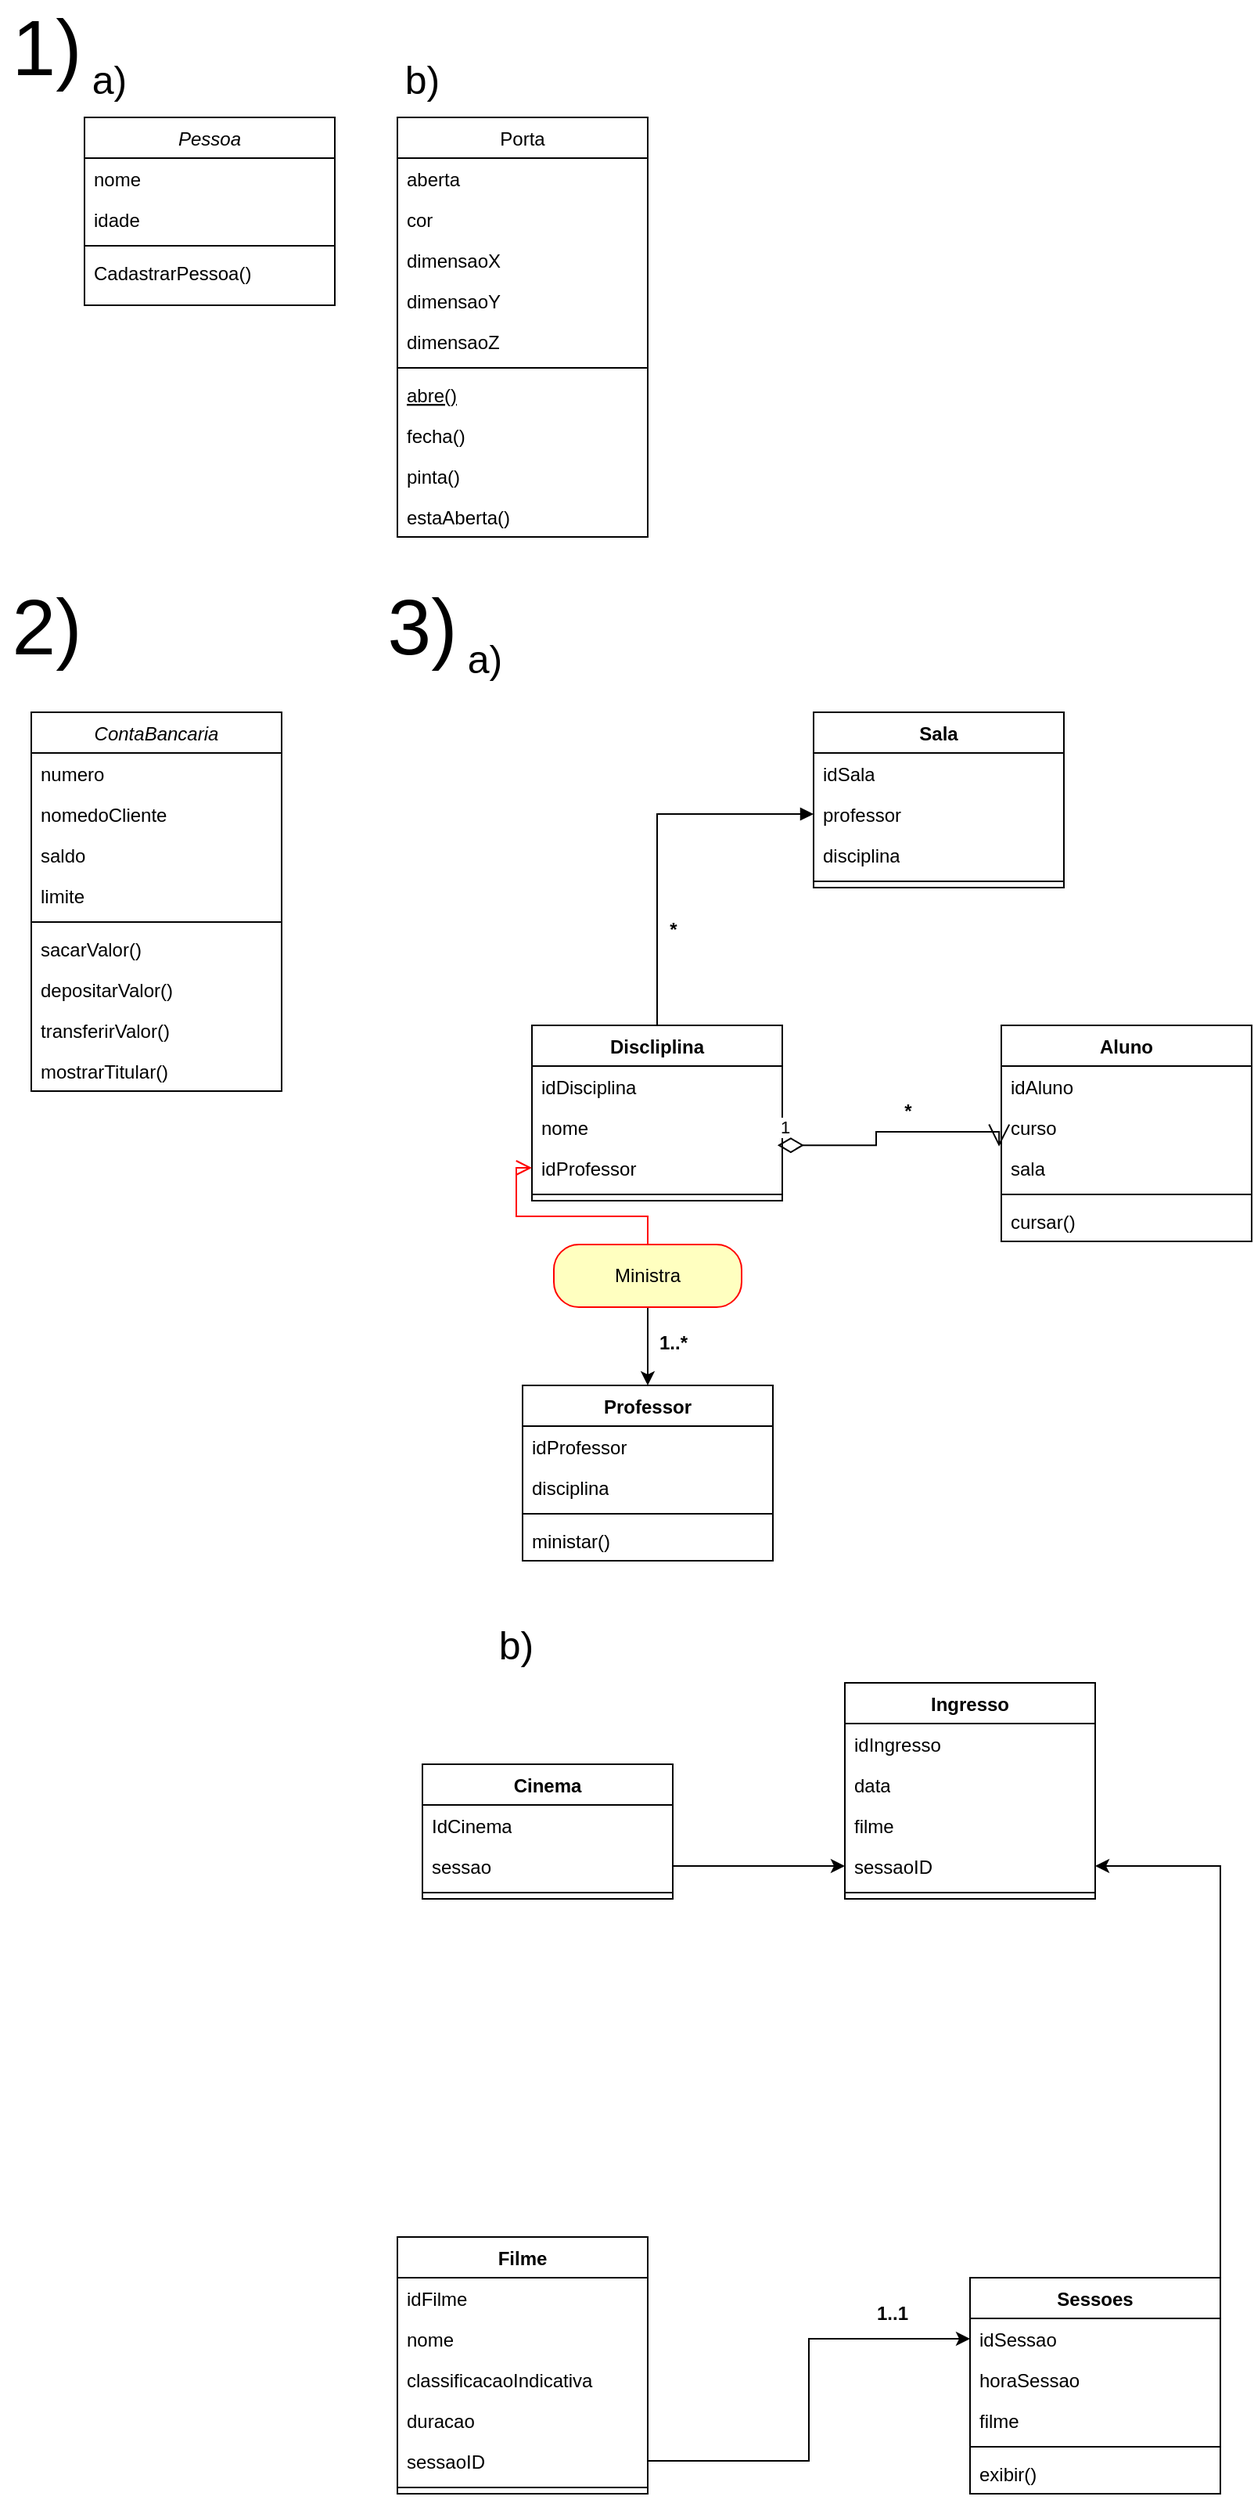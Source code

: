 <mxfile version="26.1.0">
  <diagram id="C5RBs43oDa-KdzZeNtuy" name="Page-1">
    <mxGraphModel dx="949" dy="1942" grid="1" gridSize="10" guides="1" tooltips="1" connect="1" arrows="1" fold="1" page="1" pageScale="1" pageWidth="827" pageHeight="1169" math="0" shadow="0">
      <root>
        <mxCell id="WIyWlLk6GJQsqaUBKTNV-0" />
        <mxCell id="WIyWlLk6GJQsqaUBKTNV-1" parent="WIyWlLk6GJQsqaUBKTNV-0" />
        <mxCell id="zkfFHV4jXpPFQw0GAbJ--0" value="Pessoa" style="swimlane;fontStyle=2;align=center;verticalAlign=top;childLayout=stackLayout;horizontal=1;startSize=26;horizontalStack=0;resizeParent=1;resizeLast=0;collapsible=1;marginBottom=0;rounded=0;shadow=0;strokeWidth=1;" parent="WIyWlLk6GJQsqaUBKTNV-1" vertex="1">
          <mxGeometry x="54" y="-1090" width="160" height="120" as="geometry">
            <mxRectangle x="230" y="140" width="160" height="26" as="alternateBounds" />
          </mxGeometry>
        </mxCell>
        <mxCell id="zkfFHV4jXpPFQw0GAbJ--1" value="nome&#xa;" style="text;align=left;verticalAlign=top;spacingLeft=4;spacingRight=4;overflow=hidden;rotatable=0;points=[[0,0.5],[1,0.5]];portConstraint=eastwest;" parent="zkfFHV4jXpPFQw0GAbJ--0" vertex="1">
          <mxGeometry y="26" width="160" height="26" as="geometry" />
        </mxCell>
        <mxCell id="zkfFHV4jXpPFQw0GAbJ--2" value="idade" style="text;align=left;verticalAlign=top;spacingLeft=4;spacingRight=4;overflow=hidden;rotatable=0;points=[[0,0.5],[1,0.5]];portConstraint=eastwest;rounded=0;shadow=0;html=0;" parent="zkfFHV4jXpPFQw0GAbJ--0" vertex="1">
          <mxGeometry y="52" width="160" height="26" as="geometry" />
        </mxCell>
        <mxCell id="zkfFHV4jXpPFQw0GAbJ--4" value="" style="line;html=1;strokeWidth=1;align=left;verticalAlign=middle;spacingTop=-1;spacingLeft=3;spacingRight=3;rotatable=0;labelPosition=right;points=[];portConstraint=eastwest;" parent="zkfFHV4jXpPFQw0GAbJ--0" vertex="1">
          <mxGeometry y="78" width="160" height="8" as="geometry" />
        </mxCell>
        <mxCell id="zkfFHV4jXpPFQw0GAbJ--5" value="CadastrarPessoa()" style="text;align=left;verticalAlign=top;spacingLeft=4;spacingRight=4;overflow=hidden;rotatable=0;points=[[0,0.5],[1,0.5]];portConstraint=eastwest;" parent="zkfFHV4jXpPFQw0GAbJ--0" vertex="1">
          <mxGeometry y="86" width="160" height="26" as="geometry" />
        </mxCell>
        <mxCell id="zkfFHV4jXpPFQw0GAbJ--6" value="Porta" style="swimlane;fontStyle=0;align=center;verticalAlign=top;childLayout=stackLayout;horizontal=1;startSize=26;horizontalStack=0;resizeParent=1;resizeLast=0;collapsible=1;marginBottom=0;rounded=0;shadow=0;strokeWidth=1;" parent="WIyWlLk6GJQsqaUBKTNV-1" vertex="1">
          <mxGeometry x="254" y="-1090" width="160" height="268" as="geometry">
            <mxRectangle x="130" y="380" width="160" height="26" as="alternateBounds" />
          </mxGeometry>
        </mxCell>
        <mxCell id="zkfFHV4jXpPFQw0GAbJ--7" value="aberta" style="text;align=left;verticalAlign=top;spacingLeft=4;spacingRight=4;overflow=hidden;rotatable=0;points=[[0,0.5],[1,0.5]];portConstraint=eastwest;" parent="zkfFHV4jXpPFQw0GAbJ--6" vertex="1">
          <mxGeometry y="26" width="160" height="26" as="geometry" />
        </mxCell>
        <mxCell id="zkfFHV4jXpPFQw0GAbJ--8" value="cor" style="text;align=left;verticalAlign=top;spacingLeft=4;spacingRight=4;overflow=hidden;rotatable=0;points=[[0,0.5],[1,0.5]];portConstraint=eastwest;rounded=0;shadow=0;html=0;" parent="zkfFHV4jXpPFQw0GAbJ--6" vertex="1">
          <mxGeometry y="52" width="160" height="26" as="geometry" />
        </mxCell>
        <mxCell id="nE7oXFHT_7Qgai8hMC7--0" value="dimensaoX" style="text;align=left;verticalAlign=top;spacingLeft=4;spacingRight=4;overflow=hidden;rotatable=0;points=[[0,0.5],[1,0.5]];portConstraint=eastwest;rounded=0;shadow=0;html=0;" vertex="1" parent="zkfFHV4jXpPFQw0GAbJ--6">
          <mxGeometry y="78" width="160" height="26" as="geometry" />
        </mxCell>
        <mxCell id="nE7oXFHT_7Qgai8hMC7--1" value="dimensaoY" style="text;align=left;verticalAlign=top;spacingLeft=4;spacingRight=4;overflow=hidden;rotatable=0;points=[[0,0.5],[1,0.5]];portConstraint=eastwest;rounded=0;shadow=0;html=0;" vertex="1" parent="zkfFHV4jXpPFQw0GAbJ--6">
          <mxGeometry y="104" width="160" height="26" as="geometry" />
        </mxCell>
        <mxCell id="nE7oXFHT_7Qgai8hMC7--2" value="dimensaoZ" style="text;align=left;verticalAlign=top;spacingLeft=4;spacingRight=4;overflow=hidden;rotatable=0;points=[[0,0.5],[1,0.5]];portConstraint=eastwest;rounded=0;shadow=0;html=0;" vertex="1" parent="zkfFHV4jXpPFQw0GAbJ--6">
          <mxGeometry y="130" width="160" height="26" as="geometry" />
        </mxCell>
        <mxCell id="zkfFHV4jXpPFQw0GAbJ--9" value="" style="line;html=1;strokeWidth=1;align=left;verticalAlign=middle;spacingTop=-1;spacingLeft=3;spacingRight=3;rotatable=0;labelPosition=right;points=[];portConstraint=eastwest;" parent="zkfFHV4jXpPFQw0GAbJ--6" vertex="1">
          <mxGeometry y="156" width="160" height="8" as="geometry" />
        </mxCell>
        <mxCell id="zkfFHV4jXpPFQw0GAbJ--10" value="abre()" style="text;align=left;verticalAlign=top;spacingLeft=4;spacingRight=4;overflow=hidden;rotatable=0;points=[[0,0.5],[1,0.5]];portConstraint=eastwest;fontStyle=4" parent="zkfFHV4jXpPFQw0GAbJ--6" vertex="1">
          <mxGeometry y="164" width="160" height="26" as="geometry" />
        </mxCell>
        <mxCell id="zkfFHV4jXpPFQw0GAbJ--11" value="fecha()" style="text;align=left;verticalAlign=top;spacingLeft=4;spacingRight=4;overflow=hidden;rotatable=0;points=[[0,0.5],[1,0.5]];portConstraint=eastwest;" parent="zkfFHV4jXpPFQw0GAbJ--6" vertex="1">
          <mxGeometry y="190" width="160" height="26" as="geometry" />
        </mxCell>
        <mxCell id="nE7oXFHT_7Qgai8hMC7--3" value="pinta()" style="text;align=left;verticalAlign=top;spacingLeft=4;spacingRight=4;overflow=hidden;rotatable=0;points=[[0,0.5],[1,0.5]];portConstraint=eastwest;" vertex="1" parent="zkfFHV4jXpPFQw0GAbJ--6">
          <mxGeometry y="216" width="160" height="26" as="geometry" />
        </mxCell>
        <mxCell id="nE7oXFHT_7Qgai8hMC7--4" value="estaAberta()" style="text;align=left;verticalAlign=top;spacingLeft=4;spacingRight=4;overflow=hidden;rotatable=0;points=[[0,0.5],[1,0.5]];portConstraint=eastwest;" vertex="1" parent="zkfFHV4jXpPFQw0GAbJ--6">
          <mxGeometry y="242" width="160" height="26" as="geometry" />
        </mxCell>
        <mxCell id="nE7oXFHT_7Qgai8hMC7--5" value="&lt;span style=&quot;font-size: 50px;&quot;&gt;1)&lt;/span&gt;" style="text;html=1;align=center;verticalAlign=middle;whiteSpace=wrap;rounded=0;" vertex="1" parent="WIyWlLk6GJQsqaUBKTNV-1">
          <mxGeometry y="-1150" width="60" height="30" as="geometry" />
        </mxCell>
        <mxCell id="nE7oXFHT_7Qgai8hMC7--8" value="&lt;font style=&quot;font-size: 25px;&quot;&gt;a)&lt;/font&gt;" style="text;html=1;align=center;verticalAlign=middle;whiteSpace=wrap;rounded=0;" vertex="1" parent="WIyWlLk6GJQsqaUBKTNV-1">
          <mxGeometry x="40" y="-1130" width="60" height="30" as="geometry" />
        </mxCell>
        <mxCell id="nE7oXFHT_7Qgai8hMC7--9" value="&lt;font style=&quot;font-size: 25px;&quot;&gt;b)&lt;/font&gt;" style="text;html=1;align=center;verticalAlign=middle;whiteSpace=wrap;rounded=0;" vertex="1" parent="WIyWlLk6GJQsqaUBKTNV-1">
          <mxGeometry x="240" y="-1130" width="60" height="30" as="geometry" />
        </mxCell>
        <mxCell id="nE7oXFHT_7Qgai8hMC7--10" value="&lt;span style=&quot;font-size: 50px;&quot;&gt;2&lt;/span&gt;&lt;span style=&quot;font-size: 50px; background-color: transparent; color: light-dark(rgb(0, 0, 0), rgb(255, 255, 255));&quot;&gt;)&lt;/span&gt;" style="text;html=1;align=center;verticalAlign=middle;whiteSpace=wrap;rounded=0;" vertex="1" parent="WIyWlLk6GJQsqaUBKTNV-1">
          <mxGeometry y="-780" width="60" height="30" as="geometry" />
        </mxCell>
        <mxCell id="nE7oXFHT_7Qgai8hMC7--11" value="&lt;span style=&quot;font-weight: normal;&quot;&gt;&lt;i&gt;ContaBancaria&lt;/i&gt;&lt;/span&gt;" style="swimlane;fontStyle=1;align=center;verticalAlign=top;childLayout=stackLayout;horizontal=1;startSize=26;horizontalStack=0;resizeParent=1;resizeParentMax=0;resizeLast=0;collapsible=1;marginBottom=0;whiteSpace=wrap;html=1;" vertex="1" parent="WIyWlLk6GJQsqaUBKTNV-1">
          <mxGeometry x="20" y="-710" width="160" height="242" as="geometry" />
        </mxCell>
        <mxCell id="nE7oXFHT_7Qgai8hMC7--12" value="numero" style="text;strokeColor=none;fillColor=none;align=left;verticalAlign=top;spacingLeft=4;spacingRight=4;overflow=hidden;rotatable=0;points=[[0,0.5],[1,0.5]];portConstraint=eastwest;whiteSpace=wrap;html=1;" vertex="1" parent="nE7oXFHT_7Qgai8hMC7--11">
          <mxGeometry y="26" width="160" height="26" as="geometry" />
        </mxCell>
        <mxCell id="nE7oXFHT_7Qgai8hMC7--15" value="nomedoCliente" style="text;strokeColor=none;fillColor=none;align=left;verticalAlign=top;spacingLeft=4;spacingRight=4;overflow=hidden;rotatable=0;points=[[0,0.5],[1,0.5]];portConstraint=eastwest;whiteSpace=wrap;html=1;" vertex="1" parent="nE7oXFHT_7Qgai8hMC7--11">
          <mxGeometry y="52" width="160" height="26" as="geometry" />
        </mxCell>
        <mxCell id="nE7oXFHT_7Qgai8hMC7--16" value="saldo&lt;div&gt;&lt;br&gt;&lt;/div&gt;" style="text;strokeColor=none;fillColor=none;align=left;verticalAlign=top;spacingLeft=4;spacingRight=4;overflow=hidden;rotatable=0;points=[[0,0.5],[1,0.5]];portConstraint=eastwest;whiteSpace=wrap;html=1;" vertex="1" parent="nE7oXFHT_7Qgai8hMC7--11">
          <mxGeometry y="78" width="160" height="26" as="geometry" />
        </mxCell>
        <mxCell id="nE7oXFHT_7Qgai8hMC7--17" value="&lt;div&gt;limite&lt;/div&gt;" style="text;strokeColor=none;fillColor=none;align=left;verticalAlign=top;spacingLeft=4;spacingRight=4;overflow=hidden;rotatable=0;points=[[0,0.5],[1,0.5]];portConstraint=eastwest;whiteSpace=wrap;html=1;" vertex="1" parent="nE7oXFHT_7Qgai8hMC7--11">
          <mxGeometry y="104" width="160" height="26" as="geometry" />
        </mxCell>
        <mxCell id="nE7oXFHT_7Qgai8hMC7--13" value="" style="line;strokeWidth=1;fillColor=none;align=left;verticalAlign=middle;spacingTop=-1;spacingLeft=3;spacingRight=3;rotatable=0;labelPosition=right;points=[];portConstraint=eastwest;strokeColor=inherit;" vertex="1" parent="nE7oXFHT_7Qgai8hMC7--11">
          <mxGeometry y="130" width="160" height="8" as="geometry" />
        </mxCell>
        <mxCell id="nE7oXFHT_7Qgai8hMC7--14" value="sacarValor()" style="text;strokeColor=none;fillColor=none;align=left;verticalAlign=top;spacingLeft=4;spacingRight=4;overflow=hidden;rotatable=0;points=[[0,0.5],[1,0.5]];portConstraint=eastwest;whiteSpace=wrap;html=1;" vertex="1" parent="nE7oXFHT_7Qgai8hMC7--11">
          <mxGeometry y="138" width="160" height="26" as="geometry" />
        </mxCell>
        <mxCell id="nE7oXFHT_7Qgai8hMC7--18" value="depositarValor()" style="text;strokeColor=none;fillColor=none;align=left;verticalAlign=top;spacingLeft=4;spacingRight=4;overflow=hidden;rotatable=0;points=[[0,0.5],[1,0.5]];portConstraint=eastwest;whiteSpace=wrap;html=1;" vertex="1" parent="nE7oXFHT_7Qgai8hMC7--11">
          <mxGeometry y="164" width="160" height="26" as="geometry" />
        </mxCell>
        <mxCell id="nE7oXFHT_7Qgai8hMC7--19" value="transferirValor()" style="text;strokeColor=none;fillColor=none;align=left;verticalAlign=top;spacingLeft=4;spacingRight=4;overflow=hidden;rotatable=0;points=[[0,0.5],[1,0.5]];portConstraint=eastwest;whiteSpace=wrap;html=1;" vertex="1" parent="nE7oXFHT_7Qgai8hMC7--11">
          <mxGeometry y="190" width="160" height="26" as="geometry" />
        </mxCell>
        <mxCell id="nE7oXFHT_7Qgai8hMC7--20" value="mostrarTitular()" style="text;strokeColor=none;fillColor=none;align=left;verticalAlign=top;spacingLeft=4;spacingRight=4;overflow=hidden;rotatable=0;points=[[0,0.5],[1,0.5]];portConstraint=eastwest;whiteSpace=wrap;html=1;" vertex="1" parent="nE7oXFHT_7Qgai8hMC7--11">
          <mxGeometry y="216" width="160" height="26" as="geometry" />
        </mxCell>
        <mxCell id="nE7oXFHT_7Qgai8hMC7--21" value="&lt;span style=&quot;font-size: 50px;&quot;&gt;3)&lt;/span&gt;" style="text;html=1;align=center;verticalAlign=middle;whiteSpace=wrap;rounded=0;" vertex="1" parent="WIyWlLk6GJQsqaUBKTNV-1">
          <mxGeometry x="240" y="-780" width="60" height="30" as="geometry" />
        </mxCell>
        <mxCell id="nE7oXFHT_7Qgai8hMC7--22" value="&lt;font style=&quot;font-size: 25px;&quot;&gt;a)&lt;/font&gt;" style="text;html=1;align=center;verticalAlign=middle;whiteSpace=wrap;rounded=0;" vertex="1" parent="WIyWlLk6GJQsqaUBKTNV-1">
          <mxGeometry x="280" y="-760" width="60" height="30" as="geometry" />
        </mxCell>
        <mxCell id="nE7oXFHT_7Qgai8hMC7--24" value="Sala" style="swimlane;fontStyle=1;align=center;verticalAlign=top;childLayout=stackLayout;horizontal=1;startSize=26;horizontalStack=0;resizeParent=1;resizeParentMax=0;resizeLast=0;collapsible=1;marginBottom=0;whiteSpace=wrap;html=1;" vertex="1" parent="WIyWlLk6GJQsqaUBKTNV-1">
          <mxGeometry x="520" y="-710" width="160" height="112" as="geometry" />
        </mxCell>
        <mxCell id="nE7oXFHT_7Qgai8hMC7--25" value="idSala" style="text;strokeColor=none;fillColor=none;align=left;verticalAlign=top;spacingLeft=4;spacingRight=4;overflow=hidden;rotatable=0;points=[[0,0.5],[1,0.5]];portConstraint=eastwest;whiteSpace=wrap;html=1;" vertex="1" parent="nE7oXFHT_7Qgai8hMC7--24">
          <mxGeometry y="26" width="160" height="26" as="geometry" />
        </mxCell>
        <mxCell id="nE7oXFHT_7Qgai8hMC7--36" value="professor" style="text;strokeColor=none;fillColor=none;align=left;verticalAlign=top;spacingLeft=4;spacingRight=4;overflow=hidden;rotatable=0;points=[[0,0.5],[1,0.5]];portConstraint=eastwest;whiteSpace=wrap;html=1;" vertex="1" parent="nE7oXFHT_7Qgai8hMC7--24">
          <mxGeometry y="52" width="160" height="26" as="geometry" />
        </mxCell>
        <mxCell id="nE7oXFHT_7Qgai8hMC7--35" value="disciplina" style="text;strokeColor=none;fillColor=none;align=left;verticalAlign=top;spacingLeft=4;spacingRight=4;overflow=hidden;rotatable=0;points=[[0,0.5],[1,0.5]];portConstraint=eastwest;whiteSpace=wrap;html=1;" vertex="1" parent="nE7oXFHT_7Qgai8hMC7--24">
          <mxGeometry y="78" width="160" height="26" as="geometry" />
        </mxCell>
        <mxCell id="nE7oXFHT_7Qgai8hMC7--26" value="" style="line;strokeWidth=1;fillColor=none;align=left;verticalAlign=middle;spacingTop=-1;spacingLeft=3;spacingRight=3;rotatable=0;labelPosition=right;points=[];portConstraint=eastwest;strokeColor=inherit;" vertex="1" parent="nE7oXFHT_7Qgai8hMC7--24">
          <mxGeometry y="104" width="160" height="8" as="geometry" />
        </mxCell>
        <mxCell id="nE7oXFHT_7Qgai8hMC7--28" value="Discliplina" style="swimlane;fontStyle=1;align=center;verticalAlign=top;childLayout=stackLayout;horizontal=1;startSize=26;horizontalStack=0;resizeParent=1;resizeParentMax=0;resizeLast=0;collapsible=1;marginBottom=0;whiteSpace=wrap;html=1;" vertex="1" parent="WIyWlLk6GJQsqaUBKTNV-1">
          <mxGeometry x="340" y="-510" width="160" height="112" as="geometry" />
        </mxCell>
        <mxCell id="nE7oXFHT_7Qgai8hMC7--37" value="" style="endArrow=block;endFill=1;html=1;edgeStyle=orthogonalEdgeStyle;align=left;verticalAlign=top;rounded=0;entryX=0;entryY=0.5;entryDx=0;entryDy=0;" edge="1" parent="nE7oXFHT_7Qgai8hMC7--28" target="nE7oXFHT_7Qgai8hMC7--36">
          <mxGeometry x="-1" relative="1" as="geometry">
            <mxPoint x="80" as="sourcePoint" />
            <mxPoint x="240" y="10" as="targetPoint" />
            <Array as="points">
              <mxPoint x="80" y="-135" />
            </Array>
          </mxGeometry>
        </mxCell>
        <mxCell id="nE7oXFHT_7Qgai8hMC7--29" value="idDisciplina" style="text;strokeColor=none;fillColor=none;align=left;verticalAlign=top;spacingLeft=4;spacingRight=4;overflow=hidden;rotatable=0;points=[[0,0.5],[1,0.5]];portConstraint=eastwest;whiteSpace=wrap;html=1;" vertex="1" parent="nE7oXFHT_7Qgai8hMC7--28">
          <mxGeometry y="26" width="160" height="26" as="geometry" />
        </mxCell>
        <mxCell id="nE7oXFHT_7Qgai8hMC7--34" value="nome" style="text;strokeColor=none;fillColor=none;align=left;verticalAlign=top;spacingLeft=4;spacingRight=4;overflow=hidden;rotatable=0;points=[[0,0.5],[1,0.5]];portConstraint=eastwest;whiteSpace=wrap;html=1;" vertex="1" parent="nE7oXFHT_7Qgai8hMC7--28">
          <mxGeometry y="52" width="160" height="26" as="geometry" />
        </mxCell>
        <mxCell id="nE7oXFHT_7Qgai8hMC7--32" value="idProfessor" style="text;strokeColor=none;fillColor=none;align=left;verticalAlign=top;spacingLeft=4;spacingRight=4;overflow=hidden;rotatable=0;points=[[0,0.5],[1,0.5]];portConstraint=eastwest;whiteSpace=wrap;html=1;" vertex="1" parent="nE7oXFHT_7Qgai8hMC7--28">
          <mxGeometry y="78" width="160" height="26" as="geometry" />
        </mxCell>
        <mxCell id="nE7oXFHT_7Qgai8hMC7--30" value="" style="line;strokeWidth=1;fillColor=none;align=left;verticalAlign=middle;spacingTop=-1;spacingLeft=3;spacingRight=3;rotatable=0;labelPosition=right;points=[];portConstraint=eastwest;strokeColor=inherit;" vertex="1" parent="nE7oXFHT_7Qgai8hMC7--28">
          <mxGeometry y="104" width="160" height="8" as="geometry" />
        </mxCell>
        <mxCell id="nE7oXFHT_7Qgai8hMC7--39" value="*" style="text;align=center;fontStyle=1;verticalAlign=middle;spacingLeft=3;spacingRight=3;strokeColor=none;rotatable=0;points=[[0,0.5],[1,0.5]];portConstraint=eastwest;html=1;" vertex="1" parent="WIyWlLk6GJQsqaUBKTNV-1">
          <mxGeometry x="390" y="-584" width="80" height="26" as="geometry" />
        </mxCell>
        <mxCell id="nE7oXFHT_7Qgai8hMC7--40" value="Professor" style="swimlane;fontStyle=1;align=center;verticalAlign=top;childLayout=stackLayout;horizontal=1;startSize=26;horizontalStack=0;resizeParent=1;resizeParentMax=0;resizeLast=0;collapsible=1;marginBottom=0;whiteSpace=wrap;html=1;" vertex="1" parent="WIyWlLk6GJQsqaUBKTNV-1">
          <mxGeometry x="334" y="-280" width="160" height="112" as="geometry" />
        </mxCell>
        <mxCell id="nE7oXFHT_7Qgai8hMC7--41" value="idProfessor" style="text;strokeColor=none;fillColor=none;align=left;verticalAlign=top;spacingLeft=4;spacingRight=4;overflow=hidden;rotatable=0;points=[[0,0.5],[1,0.5]];portConstraint=eastwest;whiteSpace=wrap;html=1;" vertex="1" parent="nE7oXFHT_7Qgai8hMC7--40">
          <mxGeometry y="26" width="160" height="26" as="geometry" />
        </mxCell>
        <mxCell id="nE7oXFHT_7Qgai8hMC7--44" value="disciplina" style="text;strokeColor=none;fillColor=none;align=left;verticalAlign=top;spacingLeft=4;spacingRight=4;overflow=hidden;rotatable=0;points=[[0,0.5],[1,0.5]];portConstraint=eastwest;whiteSpace=wrap;html=1;" vertex="1" parent="nE7oXFHT_7Qgai8hMC7--40">
          <mxGeometry y="52" width="160" height="26" as="geometry" />
        </mxCell>
        <mxCell id="nE7oXFHT_7Qgai8hMC7--42" value="" style="line;strokeWidth=1;fillColor=none;align=left;verticalAlign=middle;spacingTop=-1;spacingLeft=3;spacingRight=3;rotatable=0;labelPosition=right;points=[];portConstraint=eastwest;strokeColor=inherit;" vertex="1" parent="nE7oXFHT_7Qgai8hMC7--40">
          <mxGeometry y="78" width="160" height="8" as="geometry" />
        </mxCell>
        <mxCell id="nE7oXFHT_7Qgai8hMC7--43" value="ministar()" style="text;strokeColor=none;fillColor=none;align=left;verticalAlign=top;spacingLeft=4;spacingRight=4;overflow=hidden;rotatable=0;points=[[0,0.5],[1,0.5]];portConstraint=eastwest;whiteSpace=wrap;html=1;" vertex="1" parent="nE7oXFHT_7Qgai8hMC7--40">
          <mxGeometry y="86" width="160" height="26" as="geometry" />
        </mxCell>
        <mxCell id="nE7oXFHT_7Qgai8hMC7--47" style="edgeStyle=orthogonalEdgeStyle;rounded=0;orthogonalLoop=1;jettySize=auto;html=1;" edge="1" parent="WIyWlLk6GJQsqaUBKTNV-1" source="nE7oXFHT_7Qgai8hMC7--45" target="nE7oXFHT_7Qgai8hMC7--40">
          <mxGeometry relative="1" as="geometry" />
        </mxCell>
        <mxCell id="nE7oXFHT_7Qgai8hMC7--45" value="Ministra" style="rounded=1;whiteSpace=wrap;html=1;arcSize=40;fontColor=#000000;fillColor=#ffffc0;strokeColor=#ff0000;" vertex="1" parent="WIyWlLk6GJQsqaUBKTNV-1">
          <mxGeometry x="354" y="-370" width="120" height="40" as="geometry" />
        </mxCell>
        <mxCell id="nE7oXFHT_7Qgai8hMC7--46" value="" style="edgeStyle=orthogonalEdgeStyle;html=1;verticalAlign=bottom;endArrow=open;endSize=8;strokeColor=#ff0000;rounded=0;" edge="1" source="nE7oXFHT_7Qgai8hMC7--45" parent="WIyWlLk6GJQsqaUBKTNV-1" target="nE7oXFHT_7Qgai8hMC7--32">
          <mxGeometry relative="1" as="geometry">
            <mxPoint x="448.02" y="-380" as="targetPoint" />
          </mxGeometry>
        </mxCell>
        <mxCell id="nE7oXFHT_7Qgai8hMC7--48" value="1..*" style="text;align=center;fontStyle=1;verticalAlign=middle;spacingLeft=3;spacingRight=3;strokeColor=none;rotatable=0;points=[[0,0.5],[1,0.5]];portConstraint=eastwest;html=1;" vertex="1" parent="WIyWlLk6GJQsqaUBKTNV-1">
          <mxGeometry x="390" y="-320" width="80" height="26" as="geometry" />
        </mxCell>
        <mxCell id="nE7oXFHT_7Qgai8hMC7--49" value="Aluno" style="swimlane;fontStyle=1;align=center;verticalAlign=top;childLayout=stackLayout;horizontal=1;startSize=26;horizontalStack=0;resizeParent=1;resizeParentMax=0;resizeLast=0;collapsible=1;marginBottom=0;whiteSpace=wrap;html=1;" vertex="1" parent="WIyWlLk6GJQsqaUBKTNV-1">
          <mxGeometry x="640" y="-510" width="160" height="138" as="geometry" />
        </mxCell>
        <mxCell id="nE7oXFHT_7Qgai8hMC7--50" value="idAluno" style="text;strokeColor=none;fillColor=none;align=left;verticalAlign=top;spacingLeft=4;spacingRight=4;overflow=hidden;rotatable=0;points=[[0,0.5],[1,0.5]];portConstraint=eastwest;whiteSpace=wrap;html=1;" vertex="1" parent="nE7oXFHT_7Qgai8hMC7--49">
          <mxGeometry y="26" width="160" height="26" as="geometry" />
        </mxCell>
        <mxCell id="nE7oXFHT_7Qgai8hMC7--53" value="curso" style="text;strokeColor=none;fillColor=none;align=left;verticalAlign=top;spacingLeft=4;spacingRight=4;overflow=hidden;rotatable=0;points=[[0,0.5],[1,0.5]];portConstraint=eastwest;whiteSpace=wrap;html=1;" vertex="1" parent="nE7oXFHT_7Qgai8hMC7--49">
          <mxGeometry y="52" width="160" height="26" as="geometry" />
        </mxCell>
        <mxCell id="nE7oXFHT_7Qgai8hMC7--54" value="sala" style="text;strokeColor=none;fillColor=none;align=left;verticalAlign=top;spacingLeft=4;spacingRight=4;overflow=hidden;rotatable=0;points=[[0,0.5],[1,0.5]];portConstraint=eastwest;whiteSpace=wrap;html=1;" vertex="1" parent="nE7oXFHT_7Qgai8hMC7--49">
          <mxGeometry y="78" width="160" height="26" as="geometry" />
        </mxCell>
        <mxCell id="nE7oXFHT_7Qgai8hMC7--51" value="" style="line;strokeWidth=1;fillColor=none;align=left;verticalAlign=middle;spacingTop=-1;spacingLeft=3;spacingRight=3;rotatable=0;labelPosition=right;points=[];portConstraint=eastwest;strokeColor=inherit;" vertex="1" parent="nE7oXFHT_7Qgai8hMC7--49">
          <mxGeometry y="104" width="160" height="8" as="geometry" />
        </mxCell>
        <mxCell id="nE7oXFHT_7Qgai8hMC7--52" value="cursar()" style="text;strokeColor=none;fillColor=none;align=left;verticalAlign=top;spacingLeft=4;spacingRight=4;overflow=hidden;rotatable=0;points=[[0,0.5],[1,0.5]];portConstraint=eastwest;whiteSpace=wrap;html=1;" vertex="1" parent="nE7oXFHT_7Qgai8hMC7--49">
          <mxGeometry y="112" width="160" height="26" as="geometry" />
        </mxCell>
        <mxCell id="nE7oXFHT_7Qgai8hMC7--56" value="1" style="endArrow=open;html=1;endSize=12;startArrow=diamondThin;startSize=14;startFill=0;edgeStyle=orthogonalEdgeStyle;align=left;verticalAlign=bottom;rounded=0;exitX=0.981;exitY=-0.054;exitDx=0;exitDy=0;exitPerimeter=0;entryX=-0.009;entryY=-0.023;entryDx=0;entryDy=0;entryPerimeter=0;" edge="1" parent="WIyWlLk6GJQsqaUBKTNV-1" source="nE7oXFHT_7Qgai8hMC7--32" target="nE7oXFHT_7Qgai8hMC7--54">
          <mxGeometry x="-1" y="3" relative="1" as="geometry">
            <mxPoint x="550" y="-400" as="sourcePoint" />
            <mxPoint x="710" y="-400" as="targetPoint" />
            <Array as="points">
              <mxPoint x="560" y="-433" />
              <mxPoint x="560" y="-442" />
              <mxPoint x="639" y="-442" />
            </Array>
          </mxGeometry>
        </mxCell>
        <mxCell id="nE7oXFHT_7Qgai8hMC7--57" value="*" style="text;align=center;fontStyle=1;verticalAlign=middle;spacingLeft=3;spacingRight=3;strokeColor=none;rotatable=0;points=[[0,0.5],[1,0.5]];portConstraint=eastwest;html=1;" vertex="1" parent="WIyWlLk6GJQsqaUBKTNV-1">
          <mxGeometry x="540" y="-468" width="80" height="26" as="geometry" />
        </mxCell>
        <mxCell id="nE7oXFHT_7Qgai8hMC7--59" value="&lt;font style=&quot;font-size: 25px;&quot;&gt;b)&lt;/font&gt;" style="text;html=1;align=center;verticalAlign=middle;whiteSpace=wrap;rounded=0;" vertex="1" parent="WIyWlLk6GJQsqaUBKTNV-1">
          <mxGeometry x="300" y="-130" width="60" height="30" as="geometry" />
        </mxCell>
        <mxCell id="nE7oXFHT_7Qgai8hMC7--60" value="Cinema" style="swimlane;fontStyle=1;align=center;verticalAlign=top;childLayout=stackLayout;horizontal=1;startSize=26;horizontalStack=0;resizeParent=1;resizeParentMax=0;resizeLast=0;collapsible=1;marginBottom=0;whiteSpace=wrap;html=1;" vertex="1" parent="WIyWlLk6GJQsqaUBKTNV-1">
          <mxGeometry x="270" y="-38" width="160" height="86" as="geometry" />
        </mxCell>
        <mxCell id="nE7oXFHT_7Qgai8hMC7--61" value="IdCinema" style="text;strokeColor=none;fillColor=none;align=left;verticalAlign=top;spacingLeft=4;spacingRight=4;overflow=hidden;rotatable=0;points=[[0,0.5],[1,0.5]];portConstraint=eastwest;whiteSpace=wrap;html=1;" vertex="1" parent="nE7oXFHT_7Qgai8hMC7--60">
          <mxGeometry y="26" width="160" height="26" as="geometry" />
        </mxCell>
        <mxCell id="nE7oXFHT_7Qgai8hMC7--81" value="sessao" style="text;strokeColor=none;fillColor=none;align=left;verticalAlign=top;spacingLeft=4;spacingRight=4;overflow=hidden;rotatable=0;points=[[0,0.5],[1,0.5]];portConstraint=eastwest;whiteSpace=wrap;html=1;" vertex="1" parent="nE7oXFHT_7Qgai8hMC7--60">
          <mxGeometry y="52" width="160" height="26" as="geometry" />
        </mxCell>
        <mxCell id="nE7oXFHT_7Qgai8hMC7--62" value="" style="line;strokeWidth=1;fillColor=none;align=left;verticalAlign=middle;spacingTop=-1;spacingLeft=3;spacingRight=3;rotatable=0;labelPosition=right;points=[];portConstraint=eastwest;strokeColor=inherit;" vertex="1" parent="nE7oXFHT_7Qgai8hMC7--60">
          <mxGeometry y="78" width="160" height="8" as="geometry" />
        </mxCell>
        <mxCell id="nE7oXFHT_7Qgai8hMC7--64" value="Sessoes" style="swimlane;fontStyle=1;align=center;verticalAlign=top;childLayout=stackLayout;horizontal=1;startSize=26;horizontalStack=0;resizeParent=1;resizeParentMax=0;resizeLast=0;collapsible=1;marginBottom=0;whiteSpace=wrap;html=1;" vertex="1" parent="WIyWlLk6GJQsqaUBKTNV-1">
          <mxGeometry x="620" y="290" width="160" height="138" as="geometry" />
        </mxCell>
        <mxCell id="nE7oXFHT_7Qgai8hMC7--65" value="idSessao" style="text;strokeColor=none;fillColor=none;align=left;verticalAlign=top;spacingLeft=4;spacingRight=4;overflow=hidden;rotatable=0;points=[[0,0.5],[1,0.5]];portConstraint=eastwest;whiteSpace=wrap;html=1;" vertex="1" parent="nE7oXFHT_7Qgai8hMC7--64">
          <mxGeometry y="26" width="160" height="26" as="geometry" />
        </mxCell>
        <mxCell id="nE7oXFHT_7Qgai8hMC7--76" value="horaSessao" style="text;strokeColor=none;fillColor=none;align=left;verticalAlign=top;spacingLeft=4;spacingRight=4;overflow=hidden;rotatable=0;points=[[0,0.5],[1,0.5]];portConstraint=eastwest;whiteSpace=wrap;html=1;" vertex="1" parent="nE7oXFHT_7Qgai8hMC7--64">
          <mxGeometry y="52" width="160" height="26" as="geometry" />
        </mxCell>
        <mxCell id="nE7oXFHT_7Qgai8hMC7--77" value="filme" style="text;strokeColor=none;fillColor=none;align=left;verticalAlign=top;spacingLeft=4;spacingRight=4;overflow=hidden;rotatable=0;points=[[0,0.5],[1,0.5]];portConstraint=eastwest;whiteSpace=wrap;html=1;" vertex="1" parent="nE7oXFHT_7Qgai8hMC7--64">
          <mxGeometry y="78" width="160" height="26" as="geometry" />
        </mxCell>
        <mxCell id="nE7oXFHT_7Qgai8hMC7--66" value="" style="line;strokeWidth=1;fillColor=none;align=left;verticalAlign=middle;spacingTop=-1;spacingLeft=3;spacingRight=3;rotatable=0;labelPosition=right;points=[];portConstraint=eastwest;strokeColor=inherit;" vertex="1" parent="nE7oXFHT_7Qgai8hMC7--64">
          <mxGeometry y="104" width="160" height="8" as="geometry" />
        </mxCell>
        <mxCell id="nE7oXFHT_7Qgai8hMC7--67" value="exibir()" style="text;strokeColor=none;fillColor=none;align=left;verticalAlign=top;spacingLeft=4;spacingRight=4;overflow=hidden;rotatable=0;points=[[0,0.5],[1,0.5]];portConstraint=eastwest;whiteSpace=wrap;html=1;" vertex="1" parent="nE7oXFHT_7Qgai8hMC7--64">
          <mxGeometry y="112" width="160" height="26" as="geometry" />
        </mxCell>
        <mxCell id="nE7oXFHT_7Qgai8hMC7--68" value="Filme" style="swimlane;fontStyle=1;align=center;verticalAlign=top;childLayout=stackLayout;horizontal=1;startSize=26;horizontalStack=0;resizeParent=1;resizeParentMax=0;resizeLast=0;collapsible=1;marginBottom=0;whiteSpace=wrap;html=1;" vertex="1" parent="WIyWlLk6GJQsqaUBKTNV-1">
          <mxGeometry x="254" y="264" width="160" height="164" as="geometry" />
        </mxCell>
        <mxCell id="nE7oXFHT_7Qgai8hMC7--69" value="idFilme" style="text;strokeColor=none;fillColor=none;align=left;verticalAlign=top;spacingLeft=4;spacingRight=4;overflow=hidden;rotatable=0;points=[[0,0.5],[1,0.5]];portConstraint=eastwest;whiteSpace=wrap;html=1;" vertex="1" parent="nE7oXFHT_7Qgai8hMC7--68">
          <mxGeometry y="26" width="160" height="26" as="geometry" />
        </mxCell>
        <mxCell id="nE7oXFHT_7Qgai8hMC7--72" value="nome" style="text;strokeColor=none;fillColor=none;align=left;verticalAlign=top;spacingLeft=4;spacingRight=4;overflow=hidden;rotatable=0;points=[[0,0.5],[1,0.5]];portConstraint=eastwest;whiteSpace=wrap;html=1;" vertex="1" parent="nE7oXFHT_7Qgai8hMC7--68">
          <mxGeometry y="52" width="160" height="26" as="geometry" />
        </mxCell>
        <mxCell id="nE7oXFHT_7Qgai8hMC7--73" value="classificacaoIndicativa" style="text;strokeColor=none;fillColor=none;align=left;verticalAlign=top;spacingLeft=4;spacingRight=4;overflow=hidden;rotatable=0;points=[[0,0.5],[1,0.5]];portConstraint=eastwest;whiteSpace=wrap;html=1;" vertex="1" parent="nE7oXFHT_7Qgai8hMC7--68">
          <mxGeometry y="78" width="160" height="26" as="geometry" />
        </mxCell>
        <mxCell id="nE7oXFHT_7Qgai8hMC7--74" value="duracao" style="text;strokeColor=none;fillColor=none;align=left;verticalAlign=top;spacingLeft=4;spacingRight=4;overflow=hidden;rotatable=0;points=[[0,0.5],[1,0.5]];portConstraint=eastwest;whiteSpace=wrap;html=1;" vertex="1" parent="nE7oXFHT_7Qgai8hMC7--68">
          <mxGeometry y="104" width="160" height="26" as="geometry" />
        </mxCell>
        <mxCell id="nE7oXFHT_7Qgai8hMC7--75" value="sessaoID" style="text;strokeColor=none;fillColor=none;align=left;verticalAlign=top;spacingLeft=4;spacingRight=4;overflow=hidden;rotatable=0;points=[[0,0.5],[1,0.5]];portConstraint=eastwest;whiteSpace=wrap;html=1;" vertex="1" parent="nE7oXFHT_7Qgai8hMC7--68">
          <mxGeometry y="130" width="160" height="26" as="geometry" />
        </mxCell>
        <mxCell id="nE7oXFHT_7Qgai8hMC7--70" value="" style="line;strokeWidth=1;fillColor=none;align=left;verticalAlign=middle;spacingTop=-1;spacingLeft=3;spacingRight=3;rotatable=0;labelPosition=right;points=[];portConstraint=eastwest;strokeColor=inherit;" vertex="1" parent="nE7oXFHT_7Qgai8hMC7--68">
          <mxGeometry y="156" width="160" height="8" as="geometry" />
        </mxCell>
        <mxCell id="nE7oXFHT_7Qgai8hMC7--82" value="Ingresso" style="swimlane;fontStyle=1;align=center;verticalAlign=top;childLayout=stackLayout;horizontal=1;startSize=26;horizontalStack=0;resizeParent=1;resizeParentMax=0;resizeLast=0;collapsible=1;marginBottom=0;whiteSpace=wrap;html=1;" vertex="1" parent="WIyWlLk6GJQsqaUBKTNV-1">
          <mxGeometry x="540" y="-90" width="160" height="138" as="geometry" />
        </mxCell>
        <mxCell id="nE7oXFHT_7Qgai8hMC7--83" value="idIngresso" style="text;strokeColor=none;fillColor=none;align=left;verticalAlign=top;spacingLeft=4;spacingRight=4;overflow=hidden;rotatable=0;points=[[0,0.5],[1,0.5]];portConstraint=eastwest;whiteSpace=wrap;html=1;" vertex="1" parent="nE7oXFHT_7Qgai8hMC7--82">
          <mxGeometry y="26" width="160" height="26" as="geometry" />
        </mxCell>
        <mxCell id="nE7oXFHT_7Qgai8hMC7--86" value="data" style="text;strokeColor=none;fillColor=none;align=left;verticalAlign=top;spacingLeft=4;spacingRight=4;overflow=hidden;rotatable=0;points=[[0,0.5],[1,0.5]];portConstraint=eastwest;whiteSpace=wrap;html=1;" vertex="1" parent="nE7oXFHT_7Qgai8hMC7--82">
          <mxGeometry y="52" width="160" height="26" as="geometry" />
        </mxCell>
        <mxCell id="nE7oXFHT_7Qgai8hMC7--87" value="filme" style="text;strokeColor=none;fillColor=none;align=left;verticalAlign=top;spacingLeft=4;spacingRight=4;overflow=hidden;rotatable=0;points=[[0,0.5],[1,0.5]];portConstraint=eastwest;whiteSpace=wrap;html=1;" vertex="1" parent="nE7oXFHT_7Qgai8hMC7--82">
          <mxGeometry y="78" width="160" height="26" as="geometry" />
        </mxCell>
        <mxCell id="nE7oXFHT_7Qgai8hMC7--88" value="sessaoID" style="text;strokeColor=none;fillColor=none;align=left;verticalAlign=top;spacingLeft=4;spacingRight=4;overflow=hidden;rotatable=0;points=[[0,0.5],[1,0.5]];portConstraint=eastwest;whiteSpace=wrap;html=1;" vertex="1" parent="nE7oXFHT_7Qgai8hMC7--82">
          <mxGeometry y="104" width="160" height="26" as="geometry" />
        </mxCell>
        <mxCell id="nE7oXFHT_7Qgai8hMC7--84" value="" style="line;strokeWidth=1;fillColor=none;align=left;verticalAlign=middle;spacingTop=-1;spacingLeft=3;spacingRight=3;rotatable=0;labelPosition=right;points=[];portConstraint=eastwest;strokeColor=inherit;" vertex="1" parent="nE7oXFHT_7Qgai8hMC7--82">
          <mxGeometry y="130" width="160" height="8" as="geometry" />
        </mxCell>
        <mxCell id="nE7oXFHT_7Qgai8hMC7--89" style="edgeStyle=orthogonalEdgeStyle;rounded=0;orthogonalLoop=1;jettySize=auto;html=1;exitX=1;exitY=0.5;exitDx=0;exitDy=0;" edge="1" parent="WIyWlLk6GJQsqaUBKTNV-1" source="nE7oXFHT_7Qgai8hMC7--65" target="nE7oXFHT_7Qgai8hMC7--88">
          <mxGeometry relative="1" as="geometry">
            <Array as="points">
              <mxPoint x="780" y="27" />
            </Array>
          </mxGeometry>
        </mxCell>
        <mxCell id="nE7oXFHT_7Qgai8hMC7--90" style="edgeStyle=orthogonalEdgeStyle;rounded=0;orthogonalLoop=1;jettySize=auto;html=1;" edge="1" parent="WIyWlLk6GJQsqaUBKTNV-1" source="nE7oXFHT_7Qgai8hMC7--75" target="nE7oXFHT_7Qgai8hMC7--65">
          <mxGeometry relative="1" as="geometry" />
        </mxCell>
        <mxCell id="nE7oXFHT_7Qgai8hMC7--91" style="edgeStyle=orthogonalEdgeStyle;rounded=0;orthogonalLoop=1;jettySize=auto;html=1;entryX=0;entryY=0.5;entryDx=0;entryDy=0;" edge="1" parent="WIyWlLk6GJQsqaUBKTNV-1" source="nE7oXFHT_7Qgai8hMC7--81" target="nE7oXFHT_7Qgai8hMC7--88">
          <mxGeometry relative="1" as="geometry" />
        </mxCell>
        <mxCell id="nE7oXFHT_7Qgai8hMC7--92" value="1..1" style="text;align=center;fontStyle=1;verticalAlign=middle;spacingLeft=3;spacingRight=3;strokeColor=none;rotatable=0;points=[[0,0.5],[1,0.5]];portConstraint=eastwest;html=1;" vertex="1" parent="WIyWlLk6GJQsqaUBKTNV-1">
          <mxGeometry x="530" y="300" width="80" height="26" as="geometry" />
        </mxCell>
      </root>
    </mxGraphModel>
  </diagram>
</mxfile>
